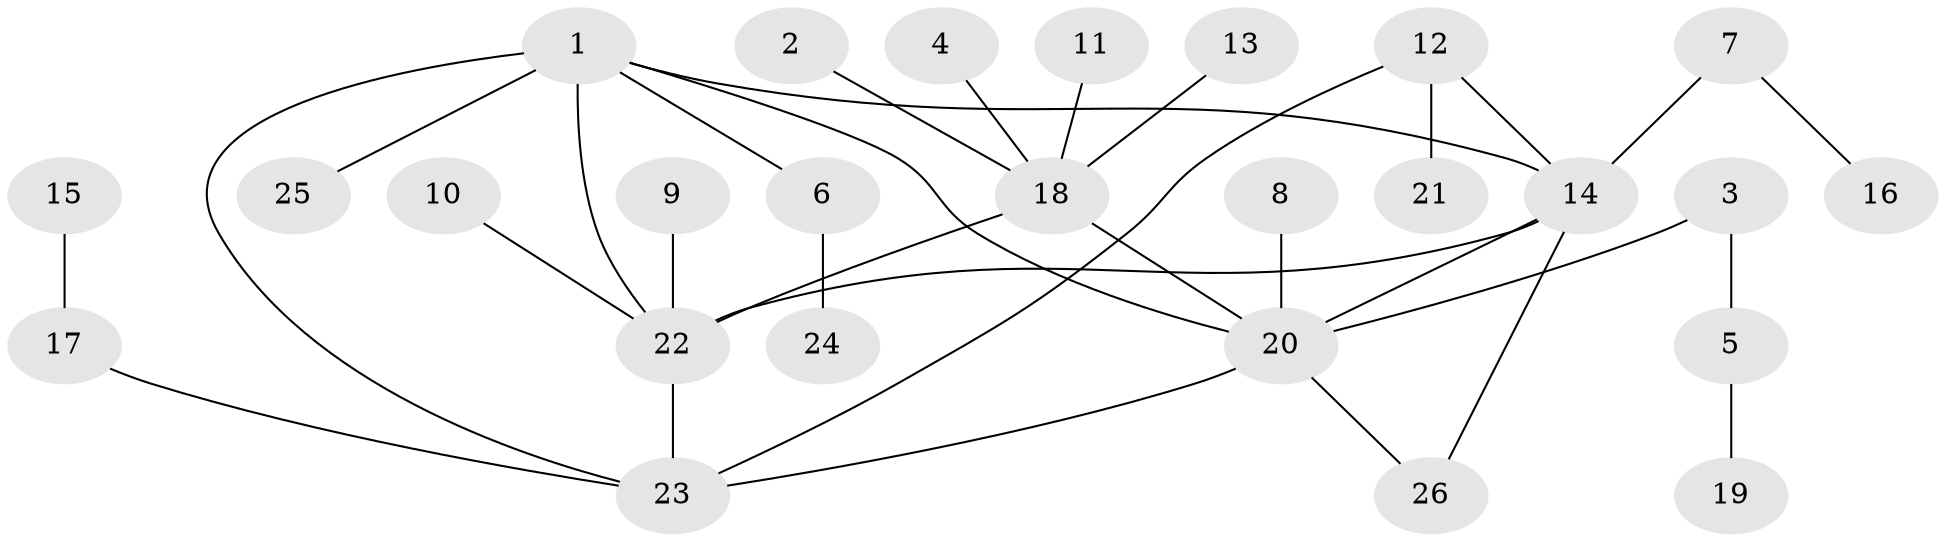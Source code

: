 // original degree distribution, {5: 0.0196078431372549, 7: 0.058823529411764705, 3: 0.13725490196078433, 8: 0.058823529411764705, 1: 0.6078431372549019, 2: 0.11764705882352941}
// Generated by graph-tools (version 1.1) at 2025/37/03/04/25 23:37:35]
// undirected, 26 vertices, 32 edges
graph export_dot {
  node [color=gray90,style=filled];
  1;
  2;
  3;
  4;
  5;
  6;
  7;
  8;
  9;
  10;
  11;
  12;
  13;
  14;
  15;
  16;
  17;
  18;
  19;
  20;
  21;
  22;
  23;
  24;
  25;
  26;
  1 -- 6 [weight=1.0];
  1 -- 14 [weight=1.0];
  1 -- 20 [weight=1.0];
  1 -- 22 [weight=1.0];
  1 -- 23 [weight=1.0];
  1 -- 25 [weight=1.0];
  2 -- 18 [weight=1.0];
  3 -- 5 [weight=1.0];
  3 -- 20 [weight=1.0];
  4 -- 18 [weight=1.0];
  5 -- 19 [weight=1.0];
  6 -- 24 [weight=1.0];
  7 -- 14 [weight=1.0];
  7 -- 16 [weight=1.0];
  8 -- 20 [weight=1.0];
  9 -- 22 [weight=1.0];
  10 -- 22 [weight=1.0];
  11 -- 18 [weight=1.0];
  12 -- 14 [weight=1.0];
  12 -- 21 [weight=1.0];
  12 -- 23 [weight=1.0];
  13 -- 18 [weight=1.0];
  14 -- 20 [weight=1.0];
  14 -- 22 [weight=1.0];
  14 -- 26 [weight=1.0];
  15 -- 17 [weight=1.0];
  17 -- 23 [weight=1.0];
  18 -- 20 [weight=1.0];
  18 -- 22 [weight=1.0];
  20 -- 23 [weight=1.0];
  20 -- 26 [weight=1.0];
  22 -- 23 [weight=1.0];
}
